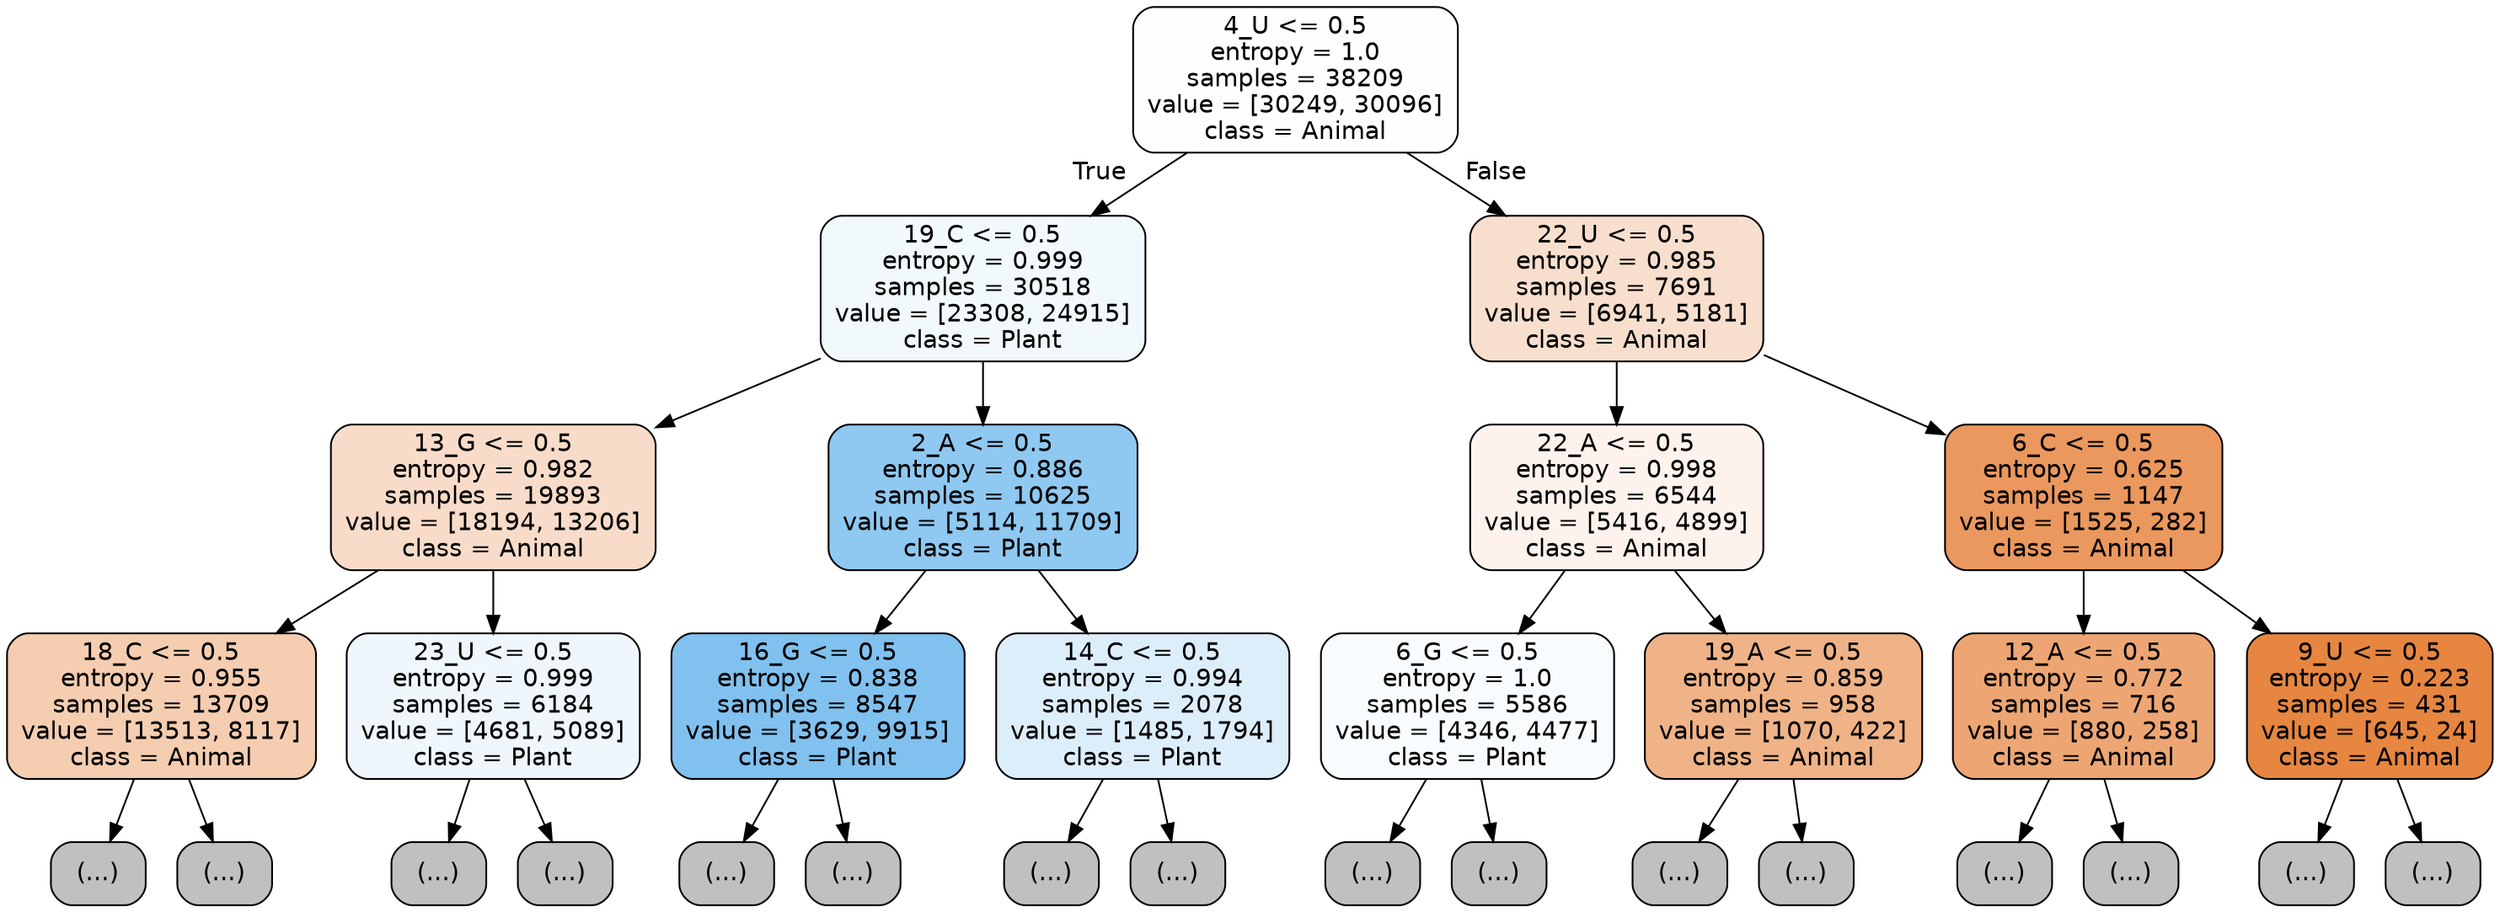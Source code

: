 digraph Tree {
node [shape=box, style="filled, rounded", color="black", fontname="helvetica"] ;
edge [fontname="helvetica"] ;
0 [label="4_U <= 0.5\nentropy = 1.0\nsamples = 38209\nvalue = [30249, 30096]\nclass = Animal", fillcolor="#fffefe"] ;
1 [label="19_C <= 0.5\nentropy = 0.999\nsamples = 30518\nvalue = [23308, 24915]\nclass = Plant", fillcolor="#f2f9fd"] ;
0 -> 1 [labeldistance=2.5, labelangle=45, headlabel="True"] ;
2 [label="13_G <= 0.5\nentropy = 0.982\nsamples = 19893\nvalue = [18194, 13206]\nclass = Animal", fillcolor="#f8dcc9"] ;
1 -> 2 ;
3 [label="18_C <= 0.5\nentropy = 0.955\nsamples = 13709\nvalue = [13513, 8117]\nclass = Animal", fillcolor="#f5cdb0"] ;
2 -> 3 ;
4 [label="(...)", fillcolor="#C0C0C0"] ;
3 -> 4 ;
5299 [label="(...)", fillcolor="#C0C0C0"] ;
3 -> 5299 ;
6876 [label="23_U <= 0.5\nentropy = 0.999\nsamples = 6184\nvalue = [4681, 5089]\nclass = Plant", fillcolor="#eff7fd"] ;
2 -> 6876 ;
6877 [label="(...)", fillcolor="#C0C0C0"] ;
6876 -> 6877 ;
9460 [label="(...)", fillcolor="#C0C0C0"] ;
6876 -> 9460 ;
9581 [label="2_A <= 0.5\nentropy = 0.886\nsamples = 10625\nvalue = [5114, 11709]\nclass = Plant", fillcolor="#8fc8f0"] ;
1 -> 9581 ;
9582 [label="16_G <= 0.5\nentropy = 0.838\nsamples = 8547\nvalue = [3629, 9915]\nclass = Plant", fillcolor="#81c1ef"] ;
9581 -> 9582 ;
9583 [label="(...)", fillcolor="#C0C0C0"] ;
9582 -> 9583 ;
11398 [label="(...)", fillcolor="#C0C0C0"] ;
9582 -> 11398 ;
12035 [label="14_C <= 0.5\nentropy = 0.994\nsamples = 2078\nvalue = [1485, 1794]\nclass = Plant", fillcolor="#ddeefb"] ;
9581 -> 12035 ;
12036 [label="(...)", fillcolor="#C0C0C0"] ;
12035 -> 12036 ;
12673 [label="(...)", fillcolor="#C0C0C0"] ;
12035 -> 12673 ;
12814 [label="22_U <= 0.5\nentropy = 0.985\nsamples = 7691\nvalue = [6941, 5181]\nclass = Animal", fillcolor="#f8dfcd"] ;
0 -> 12814 [labeldistance=2.5, labelangle=-45, headlabel="False"] ;
12815 [label="22_A <= 0.5\nentropy = 0.998\nsamples = 6544\nvalue = [5416, 4899]\nclass = Animal", fillcolor="#fdf3ec"] ;
12814 -> 12815 ;
12816 [label="6_G <= 0.5\nentropy = 1.0\nsamples = 5586\nvalue = [4346, 4477]\nclass = Plant", fillcolor="#f9fcfe"] ;
12815 -> 12816 ;
12817 [label="(...)", fillcolor="#C0C0C0"] ;
12816 -> 12817 ;
14954 [label="(...)", fillcolor="#C0C0C0"] ;
12816 -> 14954 ;
15831 [label="19_A <= 0.5\nentropy = 0.859\nsamples = 958\nvalue = [1070, 422]\nclass = Animal", fillcolor="#efb387"] ;
12815 -> 15831 ;
15832 [label="(...)", fillcolor="#C0C0C0"] ;
15831 -> 15832 ;
16219 [label="(...)", fillcolor="#C0C0C0"] ;
15831 -> 16219 ;
16288 [label="6_C <= 0.5\nentropy = 0.625\nsamples = 1147\nvalue = [1525, 282]\nclass = Animal", fillcolor="#ea985e"] ;
12814 -> 16288 ;
16289 [label="12_A <= 0.5\nentropy = 0.772\nsamples = 716\nvalue = [880, 258]\nclass = Animal", fillcolor="#eda673"] ;
16288 -> 16289 ;
16290 [label="(...)", fillcolor="#C0C0C0"] ;
16289 -> 16290 ;
16563 [label="(...)", fillcolor="#C0C0C0"] ;
16289 -> 16563 ;
16650 [label="9_U <= 0.5\nentropy = 0.223\nsamples = 431\nvalue = [645, 24]\nclass = Animal", fillcolor="#e68640"] ;
16288 -> 16650 ;
16651 [label="(...)", fillcolor="#C0C0C0"] ;
16650 -> 16651 ;
16702 [label="(...)", fillcolor="#C0C0C0"] ;
16650 -> 16702 ;
}